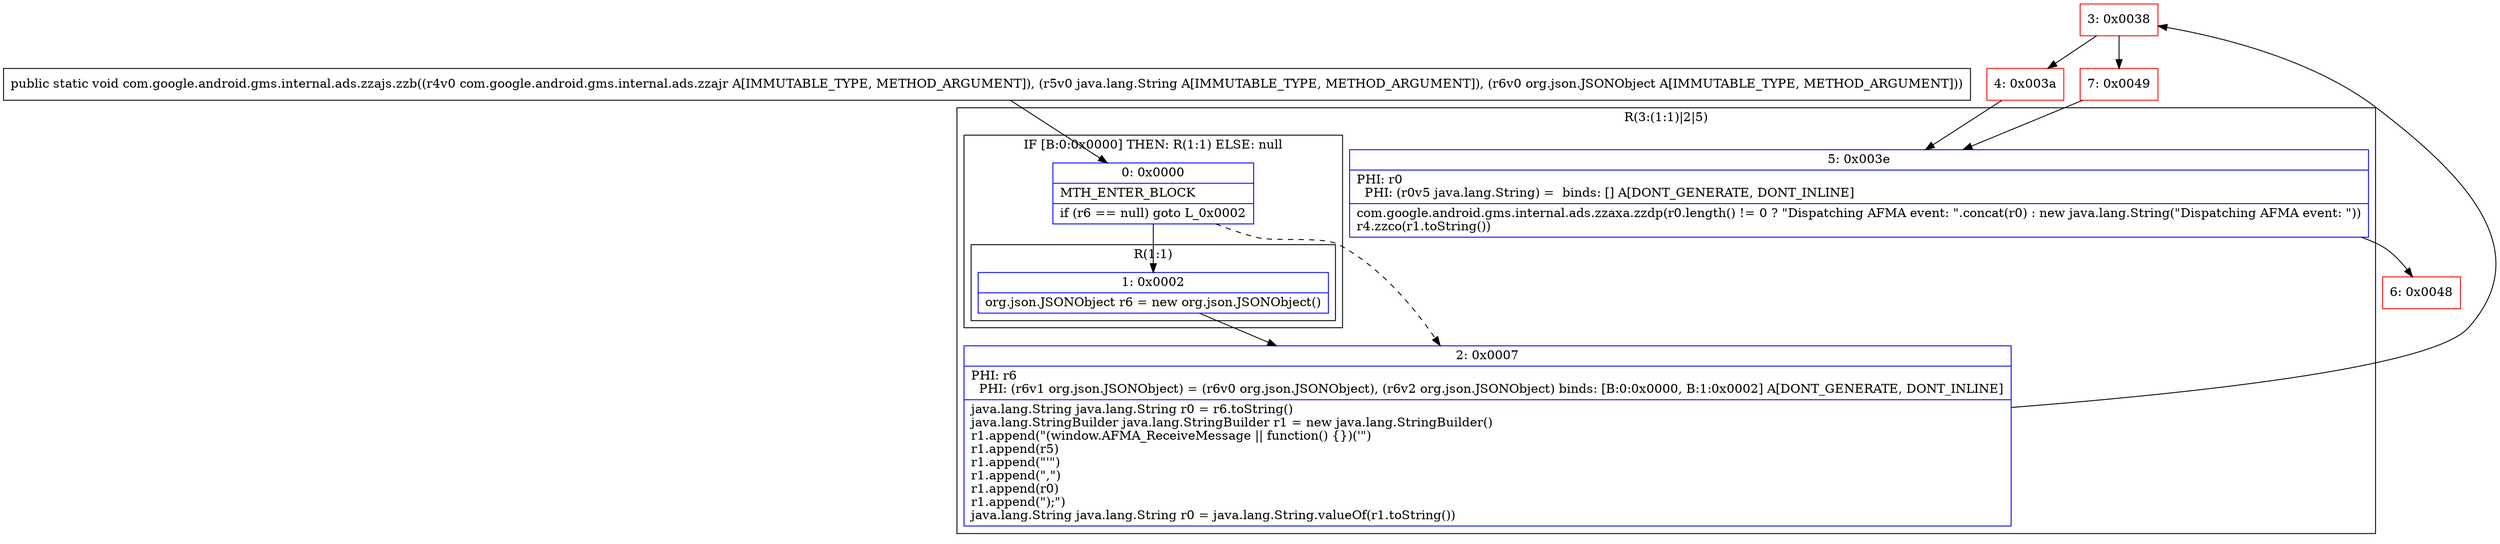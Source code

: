 digraph "CFG forcom.google.android.gms.internal.ads.zzajs.zzb(Lcom\/google\/android\/gms\/internal\/ads\/zzajr;Ljava\/lang\/String;Lorg\/json\/JSONObject;)V" {
subgraph cluster_Region_1200962623 {
label = "R(3:(1:1)|2|5)";
node [shape=record,color=blue];
subgraph cluster_IfRegion_670156737 {
label = "IF [B:0:0x0000] THEN: R(1:1) ELSE: null";
node [shape=record,color=blue];
Node_0 [shape=record,label="{0\:\ 0x0000|MTH_ENTER_BLOCK\l|if (r6 == null) goto L_0x0002\l}"];
subgraph cluster_Region_204774684 {
label = "R(1:1)";
node [shape=record,color=blue];
Node_1 [shape=record,label="{1\:\ 0x0002|org.json.JSONObject r6 = new org.json.JSONObject()\l}"];
}
}
Node_2 [shape=record,label="{2\:\ 0x0007|PHI: r6 \l  PHI: (r6v1 org.json.JSONObject) = (r6v0 org.json.JSONObject), (r6v2 org.json.JSONObject) binds: [B:0:0x0000, B:1:0x0002] A[DONT_GENERATE, DONT_INLINE]\l|java.lang.String java.lang.String r0 = r6.toString()\ljava.lang.StringBuilder java.lang.StringBuilder r1 = new java.lang.StringBuilder()\lr1.append(\"(window.AFMA_ReceiveMessage \|\| function() \{\})('\")\lr1.append(r5)\lr1.append(\"'\")\lr1.append(\",\")\lr1.append(r0)\lr1.append(\");\")\ljava.lang.String java.lang.String r0 = java.lang.String.valueOf(r1.toString())\l}"];
Node_5 [shape=record,label="{5\:\ 0x003e|PHI: r0 \l  PHI: (r0v5 java.lang.String) =  binds: [] A[DONT_GENERATE, DONT_INLINE]\l|com.google.android.gms.internal.ads.zzaxa.zzdp(r0.length() != 0 ? \"Dispatching AFMA event: \".concat(r0) : new java.lang.String(\"Dispatching AFMA event: \"))\lr4.zzco(r1.toString())\l}"];
}
Node_3 [shape=record,color=red,label="{3\:\ 0x0038}"];
Node_4 [shape=record,color=red,label="{4\:\ 0x003a}"];
Node_6 [shape=record,color=red,label="{6\:\ 0x0048}"];
Node_7 [shape=record,color=red,label="{7\:\ 0x0049}"];
MethodNode[shape=record,label="{public static void com.google.android.gms.internal.ads.zzajs.zzb((r4v0 com.google.android.gms.internal.ads.zzajr A[IMMUTABLE_TYPE, METHOD_ARGUMENT]), (r5v0 java.lang.String A[IMMUTABLE_TYPE, METHOD_ARGUMENT]), (r6v0 org.json.JSONObject A[IMMUTABLE_TYPE, METHOD_ARGUMENT])) }"];
MethodNode -> Node_0;
Node_0 -> Node_1;
Node_0 -> Node_2[style=dashed];
Node_1 -> Node_2;
Node_2 -> Node_3;
Node_5 -> Node_6;
Node_3 -> Node_4;
Node_3 -> Node_7;
Node_4 -> Node_5;
Node_7 -> Node_5;
}

